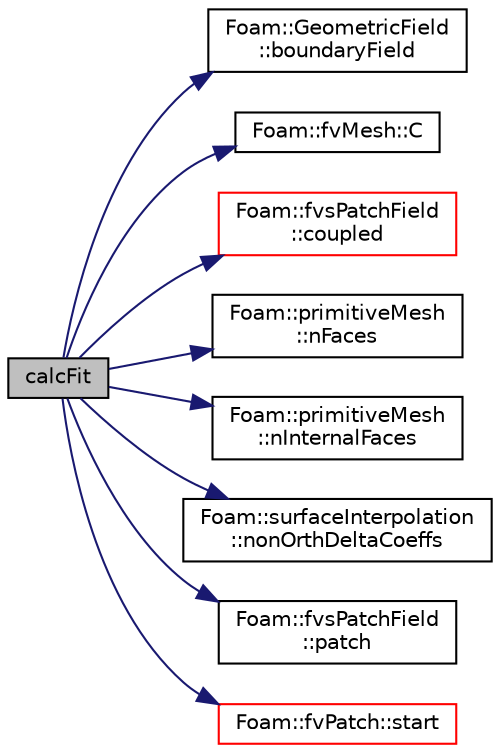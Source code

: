 digraph "calcFit"
{
  bgcolor="transparent";
  edge [fontname="Helvetica",fontsize="10",labelfontname="Helvetica",labelfontsize="10"];
  node [fontname="Helvetica",fontsize="10",shape=record];
  rankdir="LR";
  Node195 [label="calcFit",height=0.2,width=0.4,color="black", fillcolor="grey75", style="filled", fontcolor="black"];
  Node195 -> Node196 [color="midnightblue",fontsize="10",style="solid",fontname="Helvetica"];
  Node196 [label="Foam::GeometricField\l::boundaryField",height=0.2,width=0.4,color="black",URL="$a23249.html#a9ff7de36fba06b4f4f77a75142ad72b6",tooltip="Return const-reference to the boundary field. "];
  Node195 -> Node197 [color="midnightblue",fontsize="10",style="solid",fontname="Helvetica"];
  Node197 [label="Foam::fvMesh::C",height=0.2,width=0.4,color="black",URL="$a23593.html#a0fbf3f470cb51bdbb754bf72e736ae12",tooltip="Return cell centres as volVectorField. "];
  Node195 -> Node198 [color="midnightblue",fontsize="10",style="solid",fontname="Helvetica"];
  Node198 [label="Foam::fvsPatchField\l::coupled",height=0.2,width=0.4,color="red",URL="$a23241.html#a39c01db0e66d00fe0621a0c7e5fc4ead",tooltip="Return true if this patch field is coupled. "];
  Node195 -> Node264 [color="midnightblue",fontsize="10",style="solid",fontname="Helvetica"];
  Node264 [label="Foam::primitiveMesh\l::nFaces",height=0.2,width=0.4,color="black",URL="$a28685.html#abe602c985a3c9ffa67176e969e77ca6f"];
  Node195 -> Node265 [color="midnightblue",fontsize="10",style="solid",fontname="Helvetica"];
  Node265 [label="Foam::primitiveMesh\l::nInternalFaces",height=0.2,width=0.4,color="black",URL="$a28685.html#aa6c7965af1f30d16d9125deb981cbdb0"];
  Node195 -> Node266 [color="midnightblue",fontsize="10",style="solid",fontname="Helvetica"];
  Node266 [label="Foam::surfaceInterpolation\l::nonOrthDeltaCoeffs",height=0.2,width=0.4,color="black",URL="$a24105.html#aca80874f85d93760d81c99603e132cb5",tooltip="Return reference to non-orthogonal cell-centre difference. "];
  Node195 -> Node261 [color="midnightblue",fontsize="10",style="solid",fontname="Helvetica"];
  Node261 [label="Foam::fvsPatchField\l::patch",height=0.2,width=0.4,color="black",URL="$a23241.html#aca0923a4611f6166ffd8fa14d81864a4",tooltip="Return patch. "];
  Node195 -> Node267 [color="midnightblue",fontsize="10",style="solid",fontname="Helvetica"];
  Node267 [label="Foam::fvPatch::start",height=0.2,width=0.4,color="red",URL="$a23693.html#a6bfd3e3abb11e98bdb4b98671cec1234",tooltip="Return start label of this patch in the polyMesh face list. "];
}
